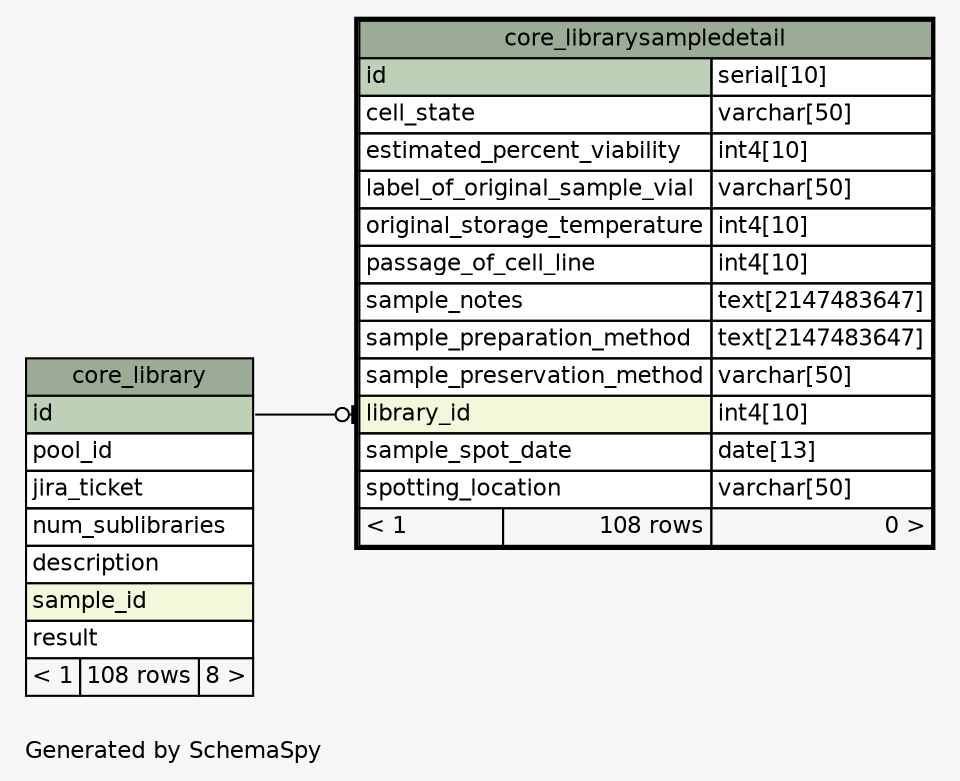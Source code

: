 // dot 2.36.0 on Mac OS X 10.9.5
// SchemaSpy rev 590
digraph "oneDegreeRelationshipsDiagram" {
  graph [
    rankdir="RL"
    bgcolor="#f7f7f7"
    label="\nGenerated by SchemaSpy"
    labeljust="l"
    nodesep="0.18"
    ranksep="0.46"
    fontname="Helvetica"
    fontsize="11"
  ];
  node [
    fontname="Helvetica"
    fontsize="11"
    shape="plaintext"
  ];
  edge [
    arrowsize="0.8"
  ];
  "core_librarysampledetail":"library_id":w -> "core_library":"id":e [arrowhead=none dir=back arrowtail=teeodot];
  "core_library" [
    label=<
    <TABLE BORDER="0" CELLBORDER="1" CELLSPACING="0" BGCOLOR="#ffffff">
      <TR><TD COLSPAN="3" BGCOLOR="#9bab96" ALIGN="CENTER">core_library</TD></TR>
      <TR><TD PORT="id" COLSPAN="3" BGCOLOR="#bed1b8" ALIGN="LEFT">id</TD></TR>
      <TR><TD PORT="pool_id" COLSPAN="3" ALIGN="LEFT">pool_id</TD></TR>
      <TR><TD PORT="jira_ticket" COLSPAN="3" ALIGN="LEFT">jira_ticket</TD></TR>
      <TR><TD PORT="num_sublibraries" COLSPAN="3" ALIGN="LEFT">num_sublibraries</TD></TR>
      <TR><TD PORT="description" COLSPAN="3" ALIGN="LEFT">description</TD></TR>
      <TR><TD PORT="sample_id" COLSPAN="3" BGCOLOR="#f4f7da" ALIGN="LEFT">sample_id</TD></TR>
      <TR><TD PORT="result" COLSPAN="3" ALIGN="LEFT">result</TD></TR>
      <TR><TD ALIGN="LEFT" BGCOLOR="#f7f7f7">&lt; 1</TD><TD ALIGN="RIGHT" BGCOLOR="#f7f7f7">108 rows</TD><TD ALIGN="RIGHT" BGCOLOR="#f7f7f7">8 &gt;</TD></TR>
    </TABLE>>
    URL="core_library.html"
    tooltip="core_library"
  ];
  "core_librarysampledetail" [
    label=<
    <TABLE BORDER="2" CELLBORDER="1" CELLSPACING="0" BGCOLOR="#ffffff">
      <TR><TD COLSPAN="3" BGCOLOR="#9bab96" ALIGN="CENTER">core_librarysampledetail</TD></TR>
      <TR><TD PORT="id" COLSPAN="2" BGCOLOR="#bed1b8" ALIGN="LEFT">id</TD><TD PORT="id.type" ALIGN="LEFT">serial[10]</TD></TR>
      <TR><TD PORT="cell_state" COLSPAN="2" ALIGN="LEFT">cell_state</TD><TD PORT="cell_state.type" ALIGN="LEFT">varchar[50]</TD></TR>
      <TR><TD PORT="estimated_percent_viability" COLSPAN="2" ALIGN="LEFT">estimated_percent_viability</TD><TD PORT="estimated_percent_viability.type" ALIGN="LEFT">int4[10]</TD></TR>
      <TR><TD PORT="label_of_original_sample_vial" COLSPAN="2" ALIGN="LEFT">label_of_original_sample_vial</TD><TD PORT="label_of_original_sample_vial.type" ALIGN="LEFT">varchar[50]</TD></TR>
      <TR><TD PORT="original_storage_temperature" COLSPAN="2" ALIGN="LEFT">original_storage_temperature</TD><TD PORT="original_storage_temperature.type" ALIGN="LEFT">int4[10]</TD></TR>
      <TR><TD PORT="passage_of_cell_line" COLSPAN="2" ALIGN="LEFT">passage_of_cell_line</TD><TD PORT="passage_of_cell_line.type" ALIGN="LEFT">int4[10]</TD></TR>
      <TR><TD PORT="sample_notes" COLSPAN="2" ALIGN="LEFT">sample_notes</TD><TD PORT="sample_notes.type" ALIGN="LEFT">text[2147483647]</TD></TR>
      <TR><TD PORT="sample_preparation_method" COLSPAN="2" ALIGN="LEFT">sample_preparation_method</TD><TD PORT="sample_preparation_method.type" ALIGN="LEFT">text[2147483647]</TD></TR>
      <TR><TD PORT="sample_preservation_method" COLSPAN="2" ALIGN="LEFT">sample_preservation_method</TD><TD PORT="sample_preservation_method.type" ALIGN="LEFT">varchar[50]</TD></TR>
      <TR><TD PORT="library_id" COLSPAN="2" BGCOLOR="#f4f7da" ALIGN="LEFT">library_id</TD><TD PORT="library_id.type" ALIGN="LEFT">int4[10]</TD></TR>
      <TR><TD PORT="sample_spot_date" COLSPAN="2" ALIGN="LEFT">sample_spot_date</TD><TD PORT="sample_spot_date.type" ALIGN="LEFT">date[13]</TD></TR>
      <TR><TD PORT="spotting_location" COLSPAN="2" ALIGN="LEFT">spotting_location</TD><TD PORT="spotting_location.type" ALIGN="LEFT">varchar[50]</TD></TR>
      <TR><TD ALIGN="LEFT" BGCOLOR="#f7f7f7">&lt; 1</TD><TD ALIGN="RIGHT" BGCOLOR="#f7f7f7">108 rows</TD><TD ALIGN="RIGHT" BGCOLOR="#f7f7f7">0 &gt;</TD></TR>
    </TABLE>>
    URL="core_librarysampledetail.html"
    tooltip="core_librarysampledetail"
  ];
}

